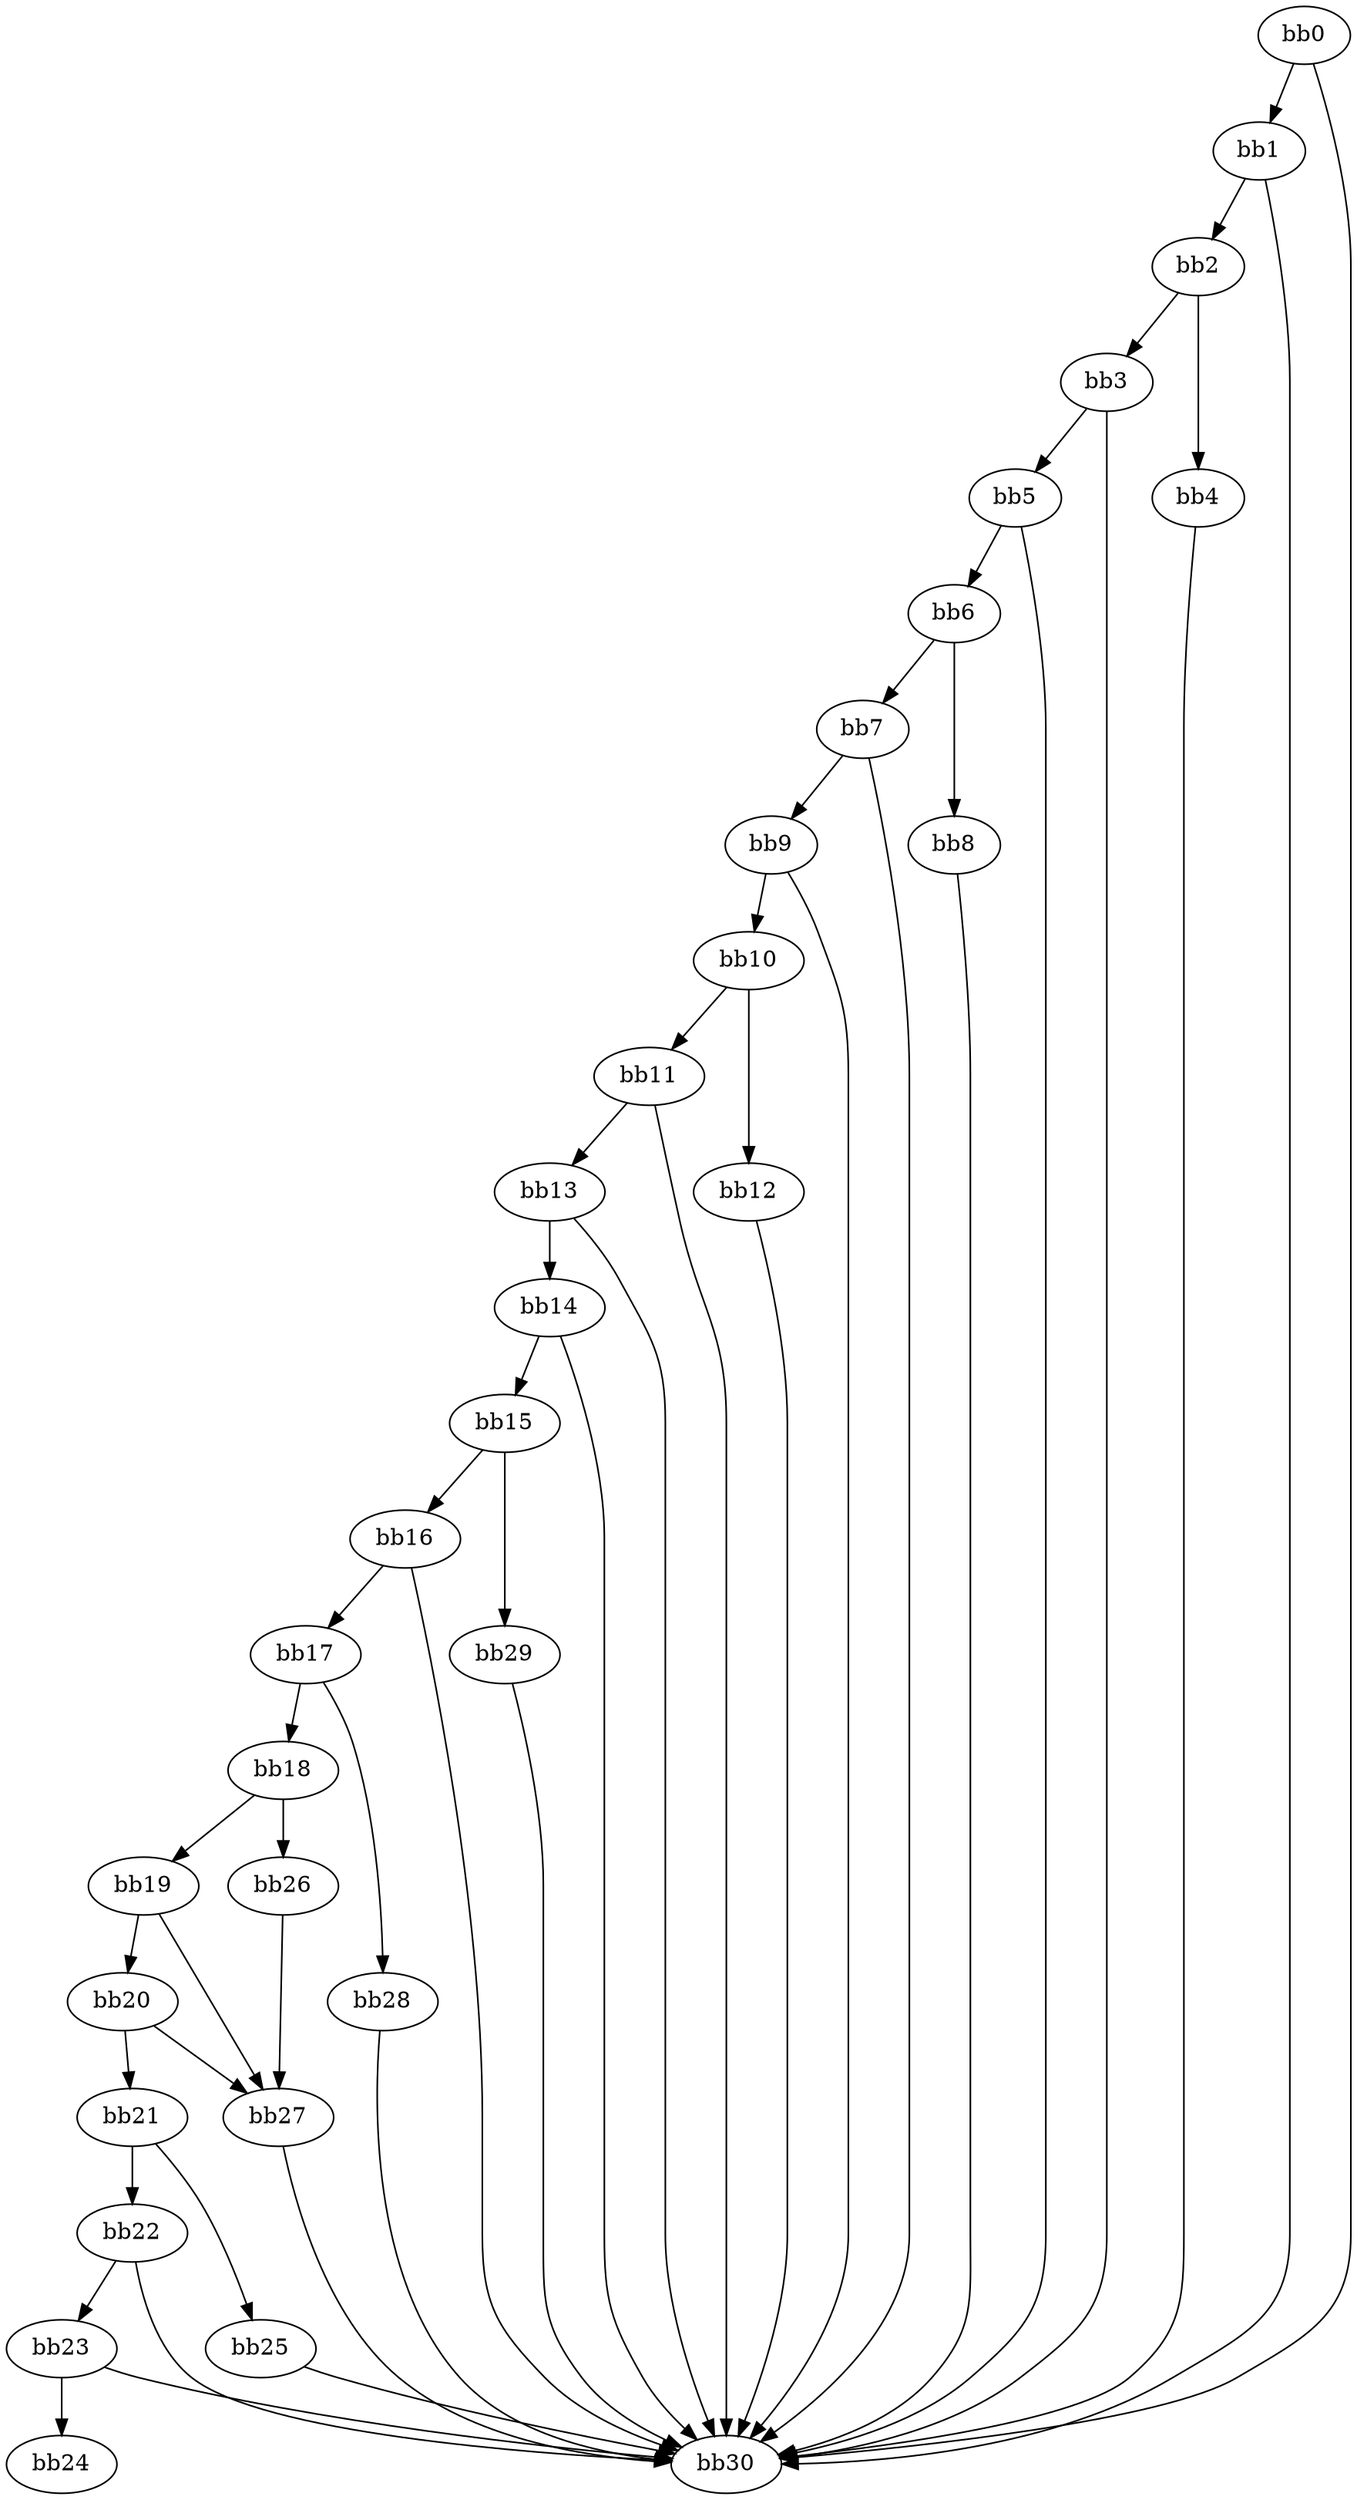 digraph {
    0 [ label = "bb0\l" ]
    1 [ label = "bb1\l" ]
    2 [ label = "bb2\l" ]
    3 [ label = "bb3\l" ]
    4 [ label = "bb4\l" ]
    5 [ label = "bb5\l" ]
    6 [ label = "bb6\l" ]
    7 [ label = "bb7\l" ]
    8 [ label = "bb8\l" ]
    9 [ label = "bb9\l" ]
    10 [ label = "bb10\l" ]
    11 [ label = "bb11\l" ]
    12 [ label = "bb12\l" ]
    13 [ label = "bb13\l" ]
    14 [ label = "bb14\l" ]
    15 [ label = "bb15\l" ]
    16 [ label = "bb16\l" ]
    17 [ label = "bb17\l" ]
    18 [ label = "bb18\l" ]
    19 [ label = "bb19\l" ]
    20 [ label = "bb20\l" ]
    21 [ label = "bb21\l" ]
    22 [ label = "bb22\l" ]
    23 [ label = "bb23\l" ]
    24 [ label = "bb24\l" ]
    25 [ label = "bb25\l" ]
    26 [ label = "bb26\l" ]
    27 [ label = "bb27\l" ]
    28 [ label = "bb28\l" ]
    29 [ label = "bb29\l" ]
    30 [ label = "bb30\l" ]
    0 -> 1 [ ]
    0 -> 30 [ ]
    1 -> 2 [ ]
    1 -> 30 [ ]
    2 -> 3 [ ]
    2 -> 4 [ ]
    3 -> 5 [ ]
    3 -> 30 [ ]
    4 -> 30 [ ]
    5 -> 6 [ ]
    5 -> 30 [ ]
    6 -> 7 [ ]
    6 -> 8 [ ]
    7 -> 9 [ ]
    7 -> 30 [ ]
    8 -> 30 [ ]
    9 -> 10 [ ]
    9 -> 30 [ ]
    10 -> 11 [ ]
    10 -> 12 [ ]
    11 -> 13 [ ]
    11 -> 30 [ ]
    12 -> 30 [ ]
    13 -> 14 [ ]
    13 -> 30 [ ]
    14 -> 15 [ ]
    14 -> 30 [ ]
    15 -> 16 [ ]
    15 -> 29 [ ]
    16 -> 17 [ ]
    16 -> 30 [ ]
    17 -> 18 [ ]
    17 -> 28 [ ]
    18 -> 19 [ ]
    18 -> 26 [ ]
    19 -> 20 [ ]
    19 -> 27 [ ]
    20 -> 21 [ ]
    20 -> 27 [ ]
    21 -> 22 [ ]
    21 -> 25 [ ]
    22 -> 23 [ ]
    22 -> 30 [ ]
    23 -> 24 [ ]
    23 -> 30 [ ]
    25 -> 30 [ ]
    26 -> 27 [ ]
    27 -> 30 [ ]
    28 -> 30 [ ]
    29 -> 30 [ ]
}

